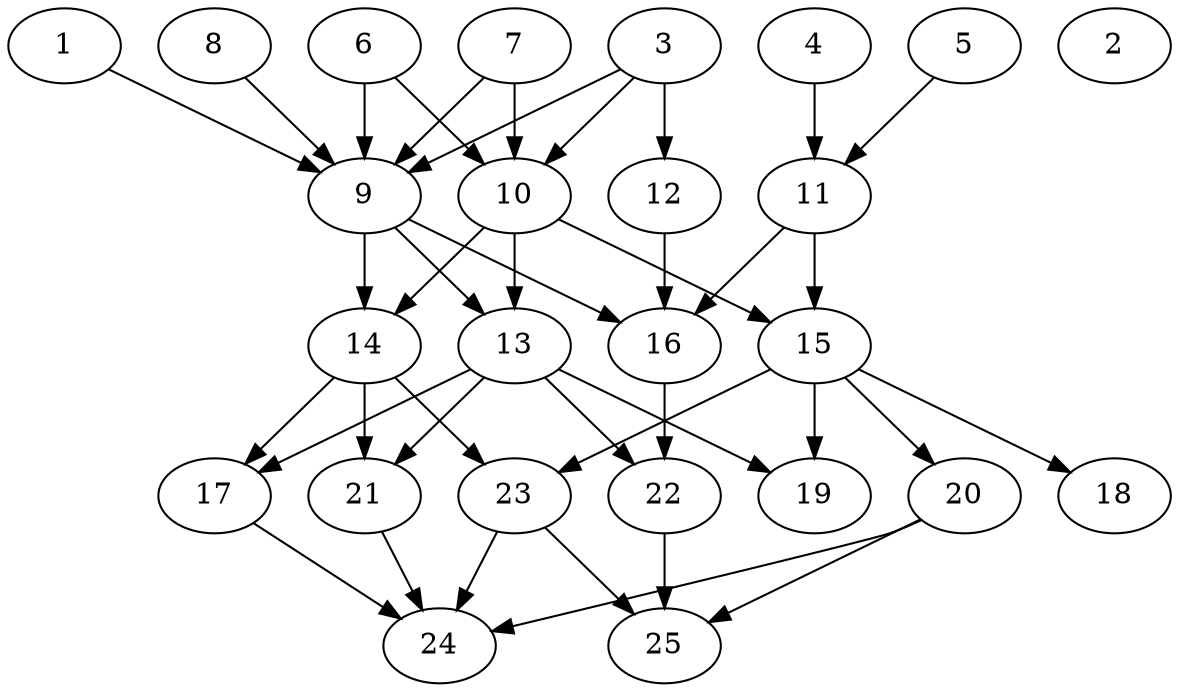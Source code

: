 // DAG automatically generated by daggen at Thu Oct  3 14:00:40 2019
// ./daggen --dot -n 25 --ccr 0.3 --fat 0.7 --regular 0.5 --density 0.6 --mindata 5242880 --maxdata 52428800 
digraph G {
  1 [size="36256427", alpha="0.11", expect_size="10876928"] 
  1 -> 9 [size ="10876928"]
  2 [size="172663467", alpha="0.10", expect_size="51799040"] 
  3 [size="85381120", alpha="0.18", expect_size="25614336"] 
  3 -> 9 [size ="25614336"]
  3 -> 10 [size ="25614336"]
  3 -> 12 [size ="25614336"]
  4 [size="50455893", alpha="0.17", expect_size="15136768"] 
  4 -> 11 [size ="15136768"]
  5 [size="153634133", alpha="0.03", expect_size="46090240"] 
  5 -> 11 [size ="46090240"]
  6 [size="70106453", alpha="0.08", expect_size="21031936"] 
  6 -> 9 [size ="21031936"]
  6 -> 10 [size ="21031936"]
  7 [size="21473280", alpha="0.09", expect_size="6441984"] 
  7 -> 9 [size ="6441984"]
  7 -> 10 [size ="6441984"]
  8 [size="149015893", alpha="0.14", expect_size="44704768"] 
  8 -> 9 [size ="44704768"]
  9 [size="125347840", alpha="0.03", expect_size="37604352"] 
  9 -> 13 [size ="37604352"]
  9 -> 14 [size ="37604352"]
  9 -> 16 [size ="37604352"]
  10 [size="132259840", alpha="0.10", expect_size="39677952"] 
  10 -> 13 [size ="39677952"]
  10 -> 14 [size ="39677952"]
  10 -> 15 [size ="39677952"]
  11 [size="142226773", alpha="0.16", expect_size="42668032"] 
  11 -> 15 [size ="42668032"]
  11 -> 16 [size ="42668032"]
  12 [size="71533227", alpha="0.04", expect_size="21459968"] 
  12 -> 16 [size ="21459968"]
  13 [size="152128853", alpha="0.01", expect_size="45638656"] 
  13 -> 17 [size ="45638656"]
  13 -> 19 [size ="45638656"]
  13 -> 21 [size ="45638656"]
  13 -> 22 [size ="45638656"]
  14 [size="138526720", alpha="0.05", expect_size="41558016"] 
  14 -> 17 [size ="41558016"]
  14 -> 21 [size ="41558016"]
  14 -> 23 [size ="41558016"]
  15 [size="112762880", alpha="0.10", expect_size="33828864"] 
  15 -> 18 [size ="33828864"]
  15 -> 19 [size ="33828864"]
  15 -> 20 [size ="33828864"]
  15 -> 23 [size ="33828864"]
  16 [size="139359573", alpha="0.17", expect_size="41807872"] 
  16 -> 22 [size ="41807872"]
  17 [size="44840960", alpha="0.17", expect_size="13452288"] 
  17 -> 24 [size ="13452288"]
  18 [size="115220480", alpha="0.10", expect_size="34566144"] 
  19 [size="68608000", alpha="0.02", expect_size="20582400"] 
  20 [size="94498133", alpha="0.14", expect_size="28349440"] 
  20 -> 24 [size ="28349440"]
  20 -> 25 [size ="28349440"]
  21 [size="173417813", alpha="0.08", expect_size="52025344"] 
  21 -> 24 [size ="52025344"]
  22 [size="142049280", alpha="0.02", expect_size="42614784"] 
  22 -> 25 [size ="42614784"]
  23 [size="172762453", alpha="0.04", expect_size="51828736"] 
  23 -> 24 [size ="51828736"]
  23 -> 25 [size ="51828736"]
  24 [size="25074347", alpha="0.11", expect_size="7522304"] 
  25 [size="63631360", alpha="0.15", expect_size="19089408"] 
}
